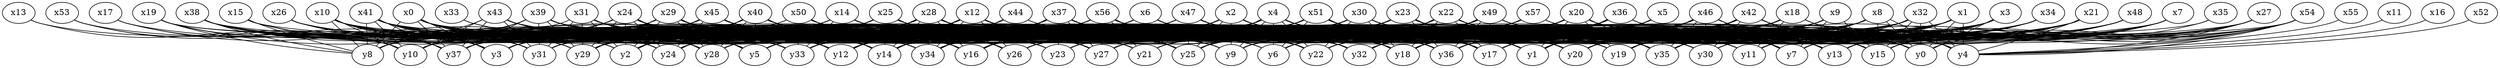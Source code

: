 strict graph grafo_58_38 {
	"x47";
	"x18";
	"x34";
	"x25";
	"x43";
	"x32";
	"x19";
	"x45";
	"x41";
	"x2";
	"x14";
	"x40";
	"x28";
	"x3";
	"x26";
	"x16";
	"x52";
	"x24";
	"x20";
	"x35";
	"x13";
	"x44";
	"x57";
	"x30";
	"x23";
	"x0";
	"x54";
	"x33";
	"x46";
	"x50";
	"x49";
	"x37";
	"x9";
	"x36";
	"x15";
	"x1";
	"x27";
	"x5";
	"x6";
	"x53";
	"x8";
	"x56";
	"x55";
	"x21";
	"x17";
	"x38";
	"x48";
	"x4";
	"x31";
	"x39";
	"x12";
	"x10";
	"x42";
	"x29";
	"x22";
	"x51";
	"x11";
	"x7";
	"y4";
	"y5";
	"y0";
	"y28";
	"y8";
	"y36";
	"y9";
	"y27";
	"y22";
	"y12";
	"y25";
	"y10";
	"y2";
	"y17";
	"y32";
	"y16";
	"y34";
	"y30";
	"y15";
	"y3";
	"y18";
	"y35";
	"y6";
	"y1";
	"y13";
	"y33";
	"y26";
	"y29";
	"y37";
	"y23";
	"y21";
	"y31";
	"y7";
	"y14";
	"y20";
	"y11";
	"y19";
	"y24";

	"x47" -- "y25";
	"x47" -- "y16";
	"x47" -- "y7";
	"x47" -- "y22";
	"x47" -- "y18";
	"x47" -- "y35";
	"x47" -- "y26";
	"x47" -- "y28";
	"x47" -- "y14";
	"x18" -- "y14";
	"x18" -- "y35";
	"x18" -- "y0";
	"x18" -- "y11";
	"x18" -- "y9";
	"x18" -- "y31";
	"x18" -- "y26";
	"x18" -- "y20";
	"x18" -- "y4";
	"x18" -- "y2";
	"x18" -- "y18";
	"x18" -- "y22";
	"x34" -- "y23";
	"x34" -- "y19";
	"x34" -- "y32";
	"x34" -- "y9";
	"x34" -- "y16";
	"x34" -- "y11";
	"x34" -- "y13";
	"x34" -- "y36";
	"x34" -- "y20";
	"x25" -- "y17";
	"x25" -- "y28";
	"x25" -- "y25";
	"x25" -- "y9";
	"x25" -- "y2";
	"x25" -- "y37";
	"x25" -- "y20";
	"x25" -- "y16";
	"x25" -- "y1";
	"x25" -- "y6";
	"x25" -- "y11";
	"x25" -- "y24";
	"x25" -- "y8";
	"x25" -- "y7";
	"x25" -- "y14";
	"x25" -- "y0";
	"x25" -- "y21";
	"x25" -- "y18";
	"x25" -- "y19";
	"x25" -- "y5";
	"x25" -- "y36";
	"x25" -- "y26";
	"x25" -- "y29";
	"x25" -- "y31";
	"x43" -- "y30";
	"x43" -- "y16";
	"x43" -- "y9";
	"x43" -- "y36";
	"x43" -- "y22";
	"x43" -- "y33";
	"x43" -- "y28";
	"x43" -- "y14";
	"x43" -- "y10";
	"x43" -- "y32";
	"x43" -- "y19";
	"x43" -- "y8";
	"x43" -- "y37";
	"x43" -- "y27";
	"x43" -- "y31";
	"x43" -- "y24";
	"x43" -- "y6";
	"x43" -- "y23";
	"x43" -- "y26";
	"x32" -- "y35";
	"x32" -- "y21";
	"x32" -- "y18";
	"x32" -- "y24";
	"x32" -- "y4";
	"x32" -- "y34";
	"x32" -- "y30";
	"x32" -- "y15";
	"x32" -- "y20";
	"x32" -- "y8";
	"x32" -- "y16";
	"x32" -- "y17";
	"x32" -- "y6";
	"x32" -- "y9";
	"x32" -- "y0";
	"x32" -- "y27";
	"x32" -- "y22";
	"x32" -- "y7";
	"x32" -- "y1";
	"x19" -- "y8";
	"x19" -- "y3";
	"x19" -- "y17";
	"x19" -- "y35";
	"x19" -- "y33";
	"x19" -- "y10";
	"x45" -- "y1";
	"x45" -- "y12";
	"x45" -- "y6";
	"x45" -- "y10";
	"x45" -- "y29";
	"x45" -- "y8";
	"x45" -- "y3";
	"x45" -- "y23";
	"x45" -- "y24";
	"x45" -- "y36";
	"x45" -- "y19";
	"x45" -- "y4";
	"x45" -- "y16";
	"x45" -- "y30";
	"x45" -- "y2";
	"x45" -- "y11";
	"x45" -- "y31";
	"x45" -- "y20";
	"x45" -- "y22";
	"x45" -- "y28";
	"x45" -- "y9";
	"x45" -- "y21";
	"x45" -- "y26";
	"x41" -- "y12";
	"x41" -- "y28";
	"x41" -- "y31";
	"x41" -- "y8";
	"x41" -- "y24";
	"x41" -- "y27";
	"x41" -- "y21";
	"x41" -- "y13";
	"x41" -- "y16";
	"x41" -- "y33";
	"x41" -- "y3";
	"x41" -- "y22";
	"x41" -- "y9";
	"x41" -- "y14";
	"x41" -- "y25";
	"x41" -- "y5";
	"x41" -- "y11";
	"x41" -- "y1";
	"x41" -- "y37";
	"x41" -- "y34";
	"x41" -- "y10";
	"x41" -- "y15";
	"x41" -- "y29";
	"x2" -- "y35";
	"x2" -- "y5";
	"x2" -- "y30";
	"x2" -- "y3";
	"x2" -- "y9";
	"x2" -- "y23";
	"x2" -- "y20";
	"x2" -- "y19";
	"x2" -- "y32";
	"x2" -- "y27";
	"x2" -- "y25";
	"x2" -- "y12";
	"x14" -- "y24";
	"x14" -- "y6";
	"x14" -- "y26";
	"x14" -- "y33";
	"x14" -- "y19";
	"x14" -- "y29";
	"x14" -- "y8";
	"x14" -- "y32";
	"x14" -- "y20";
	"x14" -- "y31";
	"x14" -- "y3";
	"x14" -- "y13";
	"x14" -- "y27";
	"x14" -- "y21";
	"x14" -- "y35";
	"x14" -- "y36";
	"x40" -- "y29";
	"x40" -- "y12";
	"x40" -- "y4";
	"x40" -- "y21";
	"x40" -- "y22";
	"x40" -- "y28";
	"x40" -- "y24";
	"x40" -- "y32";
	"x40" -- "y27";
	"x40" -- "y11";
	"x40" -- "y1";
	"x40" -- "y17";
	"x40" -- "y37";
	"x40" -- "y14";
	"x40" -- "y36";
	"x40" -- "y5";
	"x40" -- "y3";
	"x40" -- "y34";
	"x28" -- "y1";
	"x28" -- "y19";
	"x28" -- "y9";
	"x28" -- "y12";
	"x28" -- "y6";
	"x28" -- "y35";
	"x28" -- "y27";
	"x28" -- "y30";
	"x28" -- "y29";
	"x28" -- "y21";
	"x28" -- "y13";
	"x28" -- "y3";
	"x28" -- "y25";
	"x28" -- "y14";
	"x28" -- "y33";
	"x28" -- "y34";
	"x28" -- "y37";
	"x28" -- "y26";
	"x28" -- "y28";
	"x28" -- "y16";
	"x28" -- "y10";
	"x28" -- "y7";
	"x28" -- "y11";
	"x3" -- "y15";
	"x3" -- "y20";
	"x3" -- "y30";
	"x3" -- "y18";
	"x3" -- "y33";
	"x3" -- "y11";
	"x3" -- "y29";
	"x3" -- "y7";
	"x3" -- "y0";
	"x3" -- "y5";
	"x3" -- "y9";
	"x3" -- "y26";
	"x3" -- "y6";
	"x3" -- "y17";
	"x26" -- "y29";
	"x26" -- "y23";
	"x26" -- "y12";
	"x26" -- "y16";
	"x26" -- "y31";
	"x26" -- "y2";
	"x26" -- "y28";
	"x26" -- "y9";
	"x26" -- "y24";
	"x16" -- "y4";
	"x24" -- "y15";
	"x24" -- "y14";
	"x24" -- "y35";
	"x24" -- "y24";
	"x24" -- "y36";
	"x24" -- "y11";
	"x24" -- "y1";
	"x24" -- "y25";
	"x24" -- "y20";
	"x24" -- "y8";
	"x24" -- "y29";
	"x24" -- "y28";
	"x24" -- "y26";
	"x24" -- "y5";
	"x24" -- "y0";
	"x24" -- "y12";
	"x24" -- "y3";
	"x24" -- "y16";
	"x24" -- "y2";
	"x24" -- "y37";
	"x24" -- "y18";
	"x24" -- "y17";
	"x24" -- "y10";
	"x24" -- "y34";
	"x20" -- "y22";
	"x20" -- "y8";
	"x20" -- "y1";
	"x20" -- "y36";
	"x20" -- "y21";
	"x20" -- "y9";
	"x20" -- "y7";
	"x20" -- "y14";
	"x20" -- "y32";
	"x20" -- "y27";
	"x20" -- "y34";
	"x20" -- "y35";
	"x20" -- "y6";
	"x20" -- "y0";
	"x20" -- "y33";
	"x20" -- "y15";
	"x20" -- "y19";
	"x20" -- "y26";
	"x35" -- "y14";
	"x35" -- "y0";
	"x13" -- "y5";
	"x13" -- "y10";
	"x44" -- "y7";
	"x44" -- "y8";
	"x44" -- "y1";
	"x44" -- "y34";
	"x57" -- "y5";
	"x57" -- "y2";
	"x57" -- "y21";
	"x57" -- "y27";
	"x57" -- "y18";
	"x57" -- "y4";
	"x57" -- "y22";
	"x57" -- "y15";
	"x30" -- "y7";
	"x30" -- "y3";
	"x30" -- "y16";
	"x30" -- "y21";
	"x30" -- "y27";
	"x30" -- "y25";
	"x30" -- "y28";
	"x30" -- "y15";
	"x30" -- "y23";
	"x30" -- "y12";
	"x30" -- "y11";
	"x30" -- "y29";
	"x30" -- "y8";
	"x30" -- "y18";
	"x30" -- "y24";
	"x30" -- "y22";
	"x30" -- "y30";
	"x30" -- "y1";
	"x30" -- "y13";
	"x30" -- "y35";
	"x30" -- "y4";
	"x23" -- "y25";
	"x23" -- "y21";
	"x23" -- "y30";
	"x23" -- "y13";
	"x23" -- "y23";
	"x23" -- "y26";
	"x23" -- "y37";
	"x23" -- "y35";
	"x23" -- "y27";
	"x23" -- "y11";
	"x23" -- "y5";
	"x23" -- "y15";
	"x23" -- "y7";
	"x23" -- "y4";
	"x23" -- "y31";
	"x23" -- "y1";
	"x23" -- "y29";
	"x23" -- "y36";
	"x23" -- "y20";
	"x23" -- "y2";
	"x23" -- "y28";
	"x23" -- "y9";
	"x23" -- "y17";
	"x23" -- "y6";
	"x23" -- "y34";
	"x0" -- "y3";
	"x0" -- "y12";
	"x0" -- "y16";
	"x0" -- "y34";
	"x0" -- "y31";
	"x0" -- "y24";
	"x0" -- "y37";
	"x0" -- "y26";
	"x0" -- "y22";
	"x0" -- "y2";
	"x0" -- "y5";
	"x0" -- "y30";
	"x0" -- "y9";
	"x0" -- "y28";
	"x0" -- "y18";
	"x0" -- "y19";
	"x0" -- "y20";
	"x0" -- "y29";
	"x0" -- "y8";
	"x0" -- "y35";
	"x0" -- "y23";
	"x54" -- "y11";
	"x54" -- "y19";
	"x54" -- "y4";
	"x54" -- "y13";
	"x54" -- "y18";
	"x54" -- "y0";
	"x54" -- "y35";
	"x54" -- "y9";
	"x54" -- "y16";
	"x33" -- "y16";
	"x33" -- "y14";
	"x46" -- "y1";
	"x46" -- "y15";
	"x46" -- "y19";
	"x46" -- "y20";
	"x46" -- "y6";
	"x46" -- "y31";
	"x46" -- "y2";
	"x46" -- "y29";
	"x46" -- "y30";
	"x46" -- "y22";
	"x46" -- "y17";
	"x46" -- "y32";
	"x46" -- "y13";
	"x46" -- "y12";
	"x46" -- "y35";
	"x46" -- "y16";
	"x46" -- "y7";
	"x46" -- "y14";
	"x50" -- "y14";
	"x50" -- "y33";
	"x50" -- "y31";
	"x50" -- "y3";
	"x50" -- "y22";
	"x50" -- "y0";
	"x50" -- "y23";
	"x50" -- "y25";
	"x50" -- "y20";
	"x49" -- "y25";
	"x49" -- "y29";
	"x49" -- "y13";
	"x49" -- "y10";
	"x49" -- "y32";
	"x49" -- "y31";
	"x49" -- "y7";
	"x49" -- "y15";
	"x49" -- "y0";
	"x49" -- "y3";
	"x49" -- "y11";
	"x49" -- "y22";
	"x49" -- "y27";
	"x49" -- "y30";
	"x49" -- "y17";
	"x49" -- "y28";
	"x49" -- "y4";
	"x49" -- "y36";
	"x49" -- "y26";
	"x49" -- "y34";
	"x49" -- "y18";
	"x49" -- "y14";
	"x37" -- "y12";
	"x37" -- "y17";
	"x37" -- "y31";
	"x37" -- "y5";
	"x37" -- "y7";
	"x37" -- "y23";
	"x37" -- "y27";
	"x37" -- "y16";
	"x37" -- "y3";
	"x37" -- "y25";
	"x37" -- "y36";
	"x37" -- "y13";
	"x37" -- "y15";
	"x9" -- "y22";
	"x9" -- "y35";
	"x9" -- "y1";
	"x9" -- "y7";
	"x9" -- "y28";
	"x9" -- "y23";
	"x9" -- "y16";
	"x9" -- "y19";
	"x9" -- "y24";
	"x9" -- "y15";
	"x9" -- "y20";
	"x36" -- "y4";
	"x36" -- "y33";
	"x36" -- "y26";
	"x36" -- "y25";
	"x36" -- "y18";
	"x36" -- "y17";
	"x36" -- "y28";
	"x36" -- "y0";
	"x36" -- "y13";
	"x36" -- "y21";
	"x36" -- "y29";
	"x36" -- "y1";
	"x36" -- "y6";
	"x36" -- "y32";
	"x15" -- "y8";
	"x15" -- "y0";
	"x15" -- "y2";
	"x15" -- "y29";
	"x15" -- "y24";
	"x15" -- "y28";
	"x15" -- "y14";
	"x1" -- "y33";
	"x1" -- "y37";
	"x1" -- "y36";
	"x1" -- "y0";
	"x1" -- "y24";
	"x1" -- "y9";
	"x1" -- "y32";
	"x1" -- "y11";
	"x1" -- "y13";
	"x1" -- "y4";
	"x1" -- "y7";
	"x1" -- "y30";
	"x1" -- "y35";
	"x1" -- "y21";
	"x1" -- "y22";
	"x1" -- "y16";
	"x1" -- "y27";
	"x1" -- "y1";
	"x27" -- "y15";
	"x27" -- "y4";
	"x27" -- "y23";
	"x27" -- "y28";
	"x27" -- "y22";
	"x27" -- "y1";
	"x27" -- "y36";
	"x27" -- "y13";
	"x5" -- "y35";
	"x5" -- "y17";
	"x5" -- "y22";
	"x5" -- "y25";
	"x5" -- "y3";
	"x5" -- "y1";
	"x6" -- "y5";
	"x6" -- "y37";
	"x6" -- "y33";
	"x6" -- "y28";
	"x6" -- "y31";
	"x6" -- "y0";
	"x6" -- "y12";
	"x6" -- "y32";
	"x6" -- "y1";
	"x6" -- "y3";
	"x6" -- "y15";
	"x6" -- "y35";
	"x6" -- "y18";
	"x6" -- "y16";
	"x6" -- "y4";
	"x6" -- "y20";
	"x6" -- "y22";
	"x53" -- "y3";
	"x53" -- "y10";
	"x53" -- "y12";
	"x8" -- "y0";
	"x8" -- "y34";
	"x8" -- "y31";
	"x8" -- "y27";
	"x8" -- "y22";
	"x8" -- "y2";
	"x8" -- "y20";
	"x8" -- "y11";
	"x8" -- "y19";
	"x8" -- "y12";
	"x8" -- "y15";
	"x8" -- "y30";
	"x8" -- "y9";
	"x8" -- "y1";
	"x8" -- "y26";
	"x8" -- "y23";
	"x8" -- "y36";
	"x8" -- "y21";
	"x8" -- "y35";
	"x8" -- "y4";
	"x56" -- "y4";
	"x56" -- "y27";
	"x56" -- "y12";
	"x56" -- "y3";
	"x56" -- "y34";
	"x56" -- "y20";
	"x56" -- "y25";
	"x56" -- "y31";
	"x56" -- "y8";
	"x56" -- "y28";
	"x56" -- "y10";
	"x56" -- "y24";
	"x56" -- "y21";
	"x56" -- "y7";
	"x56" -- "y32";
	"x56" -- "y30";
	"x56" -- "y13";
	"x56" -- "y29";
	"x56" -- "y17";
	"x56" -- "y15";
	"x56" -- "y0";
	"x56" -- "y19";
	"x21" -- "y19";
	"x21" -- "y18";
	"x21" -- "y13";
	"x21" -- "y15";
	"x21" -- "y14";
	"x21" -- "y4";
	"x21" -- "y16";
	"x21" -- "y32";
	"x21" -- "y20";
	"x21" -- "y33";
	"x21" -- "y12";
	"x21" -- "y7";
	"x17" -- "y34";
	"x17" -- "y2";
	"x17" -- "y37";
	"x38" -- "y37";
	"x38" -- "y18";
	"x38" -- "y3";
	"x38" -- "y7";
	"x38" -- "y16";
	"x38" -- "y10";
	"x38" -- "y32";
	"x38" -- "y8";
	"x38" -- "y31";
	"x38" -- "y22";
	"x38" -- "y28";
	"x38" -- "y2";
	"x38" -- "y29";
	"x38" -- "y9";
	"x48" -- "y36";
	"x48" -- "y20";
	"x48" -- "y30";
	"x48" -- "y11";
	"x48" -- "y17";
	"x48" -- "y25";
	"x48" -- "y12";
	"x48" -- "y7";
	"x4" -- "y16";
	"x4" -- "y24";
	"x4" -- "y8";
	"x4" -- "y10";
	"x4" -- "y6";
	"x4" -- "y37";
	"x4" -- "y11";
	"x4" -- "y25";
	"x4" -- "y17";
	"x4" -- "y36";
	"x4" -- "y22";
	"x4" -- "y13";
	"x4" -- "y14";
	"x4" -- "y19";
	"x4" -- "y0";
	"x4" -- "y9";
	"x4" -- "y18";
	"x4" -- "y29";
	"x4" -- "y35";
	"x4" -- "y1";
	"x31" -- "y27";
	"x31" -- "y32";
	"x31" -- "y35";
	"x31" -- "y8";
	"x31" -- "y2";
	"x31" -- "y16";
	"x31" -- "y29";
	"x31" -- "y20";
	"x31" -- "y6";
	"x31" -- "y18";
	"x31" -- "y28";
	"x31" -- "y34";
	"x31" -- "y33";
	"x31" -- "y36";
	"x31" -- "y31";
	"x39" -- "y16";
	"x39" -- "y21";
	"x39" -- "y29";
	"x39" -- "y31";
	"x39" -- "y15";
	"x39" -- "y10";
	"x39" -- "y5";
	"x39" -- "y7";
	"x39" -- "y25";
	"x39" -- "y20";
	"x39" -- "y23";
	"x39" -- "y8";
	"x39" -- "y28";
	"x39" -- "y37";
	"x39" -- "y1";
	"x39" -- "y22";
	"x12" -- "y5";
	"x12" -- "y12";
	"x12" -- "y37";
	"x12" -- "y18";
	"x12" -- "y28";
	"x12" -- "y2";
	"x12" -- "y11";
	"x12" -- "y22";
	"x12" -- "y33";
	"x12" -- "y24";
	"x12" -- "y21";
	"x12" -- "y17";
	"x12" -- "y27";
	"x12" -- "y35";
	"x12" -- "y26";
	"x12" -- "y25";
	"x12" -- "y32";
	"x12" -- "y34";
	"x12" -- "y36";
	"x12" -- "y30";
	"x12" -- "y1";
	"x12" -- "y19";
	"x12" -- "y14";
	"x10" -- "y14";
	"x10" -- "y31";
	"x10" -- "y32";
	"x10" -- "y9";
	"x10" -- "y24";
	"x10" -- "y26";
	"x10" -- "y10";
	"x10" -- "y12";
	"x10" -- "y8";
	"x10" -- "y33";
	"x10" -- "y13";
	"x10" -- "y3";
	"x10" -- "y21";
	"x10" -- "y37";
	"x10" -- "y28";
	"x10" -- "y17";
	"x42" -- "y14";
	"x42" -- "y2";
	"x42" -- "y21";
	"x42" -- "y3";
	"x42" -- "y23";
	"x42" -- "y4";
	"x42" -- "y5";
	"x42" -- "y32";
	"x42" -- "y1";
	"x42" -- "y0";
	"x42" -- "y17";
	"x42" -- "y16";
	"x42" -- "y10";
	"x42" -- "y13";
	"x42" -- "y19";
	"x42" -- "y30";
	"x42" -- "y35";
	"x42" -- "y15";
	"x29" -- "y33";
	"x29" -- "y28";
	"x29" -- "y15";
	"x29" -- "y23";
	"x29" -- "y3";
	"x29" -- "y18";
	"x29" -- "y35";
	"x29" -- "y2";
	"x29" -- "y25";
	"x29" -- "y21";
	"x29" -- "y32";
	"x29" -- "y27";
	"x29" -- "y8";
	"x29" -- "y30";
	"x29" -- "y14";
	"x29" -- "y37";
	"x29" -- "y29";
	"x29" -- "y36";
	"x29" -- "y5";
	"x29" -- "y13";
	"x22" -- "y37";
	"x22" -- "y9";
	"x22" -- "y7";
	"x22" -- "y14";
	"x22" -- "y15";
	"x22" -- "y10";
	"x22" -- "y17";
	"x22" -- "y13";
	"x22" -- "y12";
	"x22" -- "y32";
	"x22" -- "y21";
	"x22" -- "y28";
	"x22" -- "y20";
	"x22" -- "y0";
	"x22" -- "y25";
	"x22" -- "y18";
	"x51" -- "y15";
	"x51" -- "y25";
	"x51" -- "y11";
	"x51" -- "y1";
	"x51" -- "y23";
	"x51" -- "y10";
	"x51" -- "y7";
	"x51" -- "y34";
	"x51" -- "y4";
	"x51" -- "y17";
	"x51" -- "y36";
	"x51" -- "y12";
	"x51" -- "y35";
	"x51" -- "y19";
	"x51" -- "y18";
	"x51" -- "y28";
	"x51" -- "y5";
	"x51" -- "y30";
	"x51" -- "y2";
	"x51" -- "y6";
	"x51" -- "y37";
	"x51" -- "y24";
	"x51" -- "y16";
	"x7" -- "y7";
	"x7" -- "y36";
	"x7" -- "y11";
	"x7" -- "y15";
	"x7" -- "y13";
	"x7" -- "y10";
	"x7" -- "y30";
	"x7" -- "y25";
	"x7" -- "y32";
	"x7" -- "y35";
	"x7" -- "y34";
	"x52" -- "y4";
	"x55" -- "y4";
	"x11" -- "y4";
}
